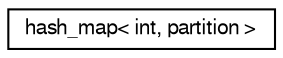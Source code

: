 digraph "Graphical Class Hierarchy"
{
  edge [fontname="FreeSans",fontsize="10",labelfontname="FreeSans",labelfontsize="10"];
  node [fontname="FreeSans",fontsize="10",shape=record];
  rankdir="LR";
  Node1 [label="hash_map\< int, partition \>",height=0.2,width=0.4,color="black", fillcolor="white", style="filled",URL="$structhash__map.html"];
}
